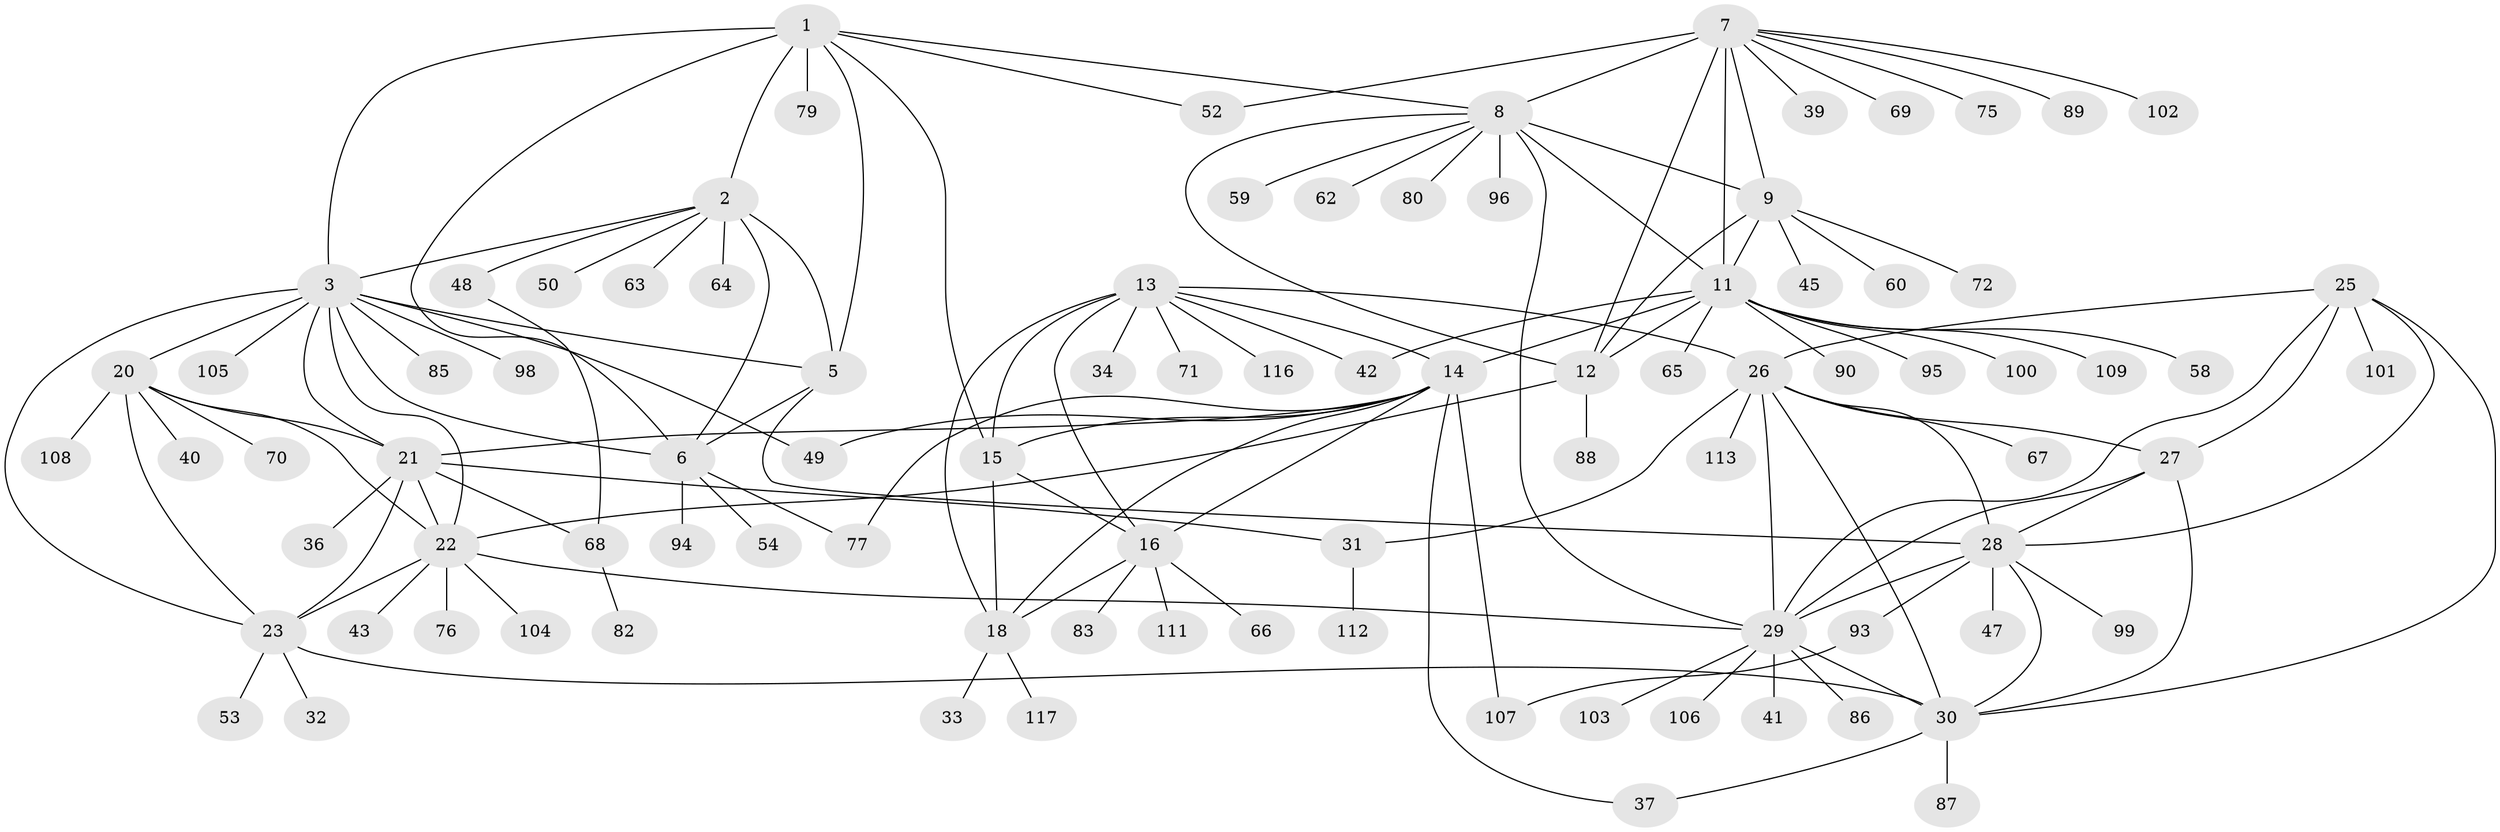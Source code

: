 // Generated by graph-tools (version 1.1) at 2025/52/02/27/25 19:52:15]
// undirected, 92 vertices, 140 edges
graph export_dot {
graph [start="1"]
  node [color=gray90,style=filled];
  1 [super="+78"];
  2 [super="+4"];
  3 [super="+19"];
  5 [super="+57"];
  6 [super="+110"];
  7 [super="+10"];
  8 [super="+73"];
  9 [super="+74"];
  11 [super="+56"];
  12 [super="+92"];
  13 [super="+38"];
  14 [super="+46"];
  15 [super="+118"];
  16 [super="+17"];
  18;
  20 [super="+44"];
  21 [super="+119"];
  22;
  23 [super="+24"];
  25;
  26 [super="+35"];
  27 [super="+91"];
  28 [super="+97"];
  29 [super="+84"];
  30 [super="+61"];
  31 [super="+55"];
  32 [super="+115"];
  33;
  34;
  36;
  37;
  39;
  40;
  41;
  42;
  43 [super="+51"];
  45;
  47;
  48;
  49;
  50;
  52;
  53;
  54;
  58;
  59;
  60;
  62;
  63;
  64;
  65;
  66;
  67;
  68 [super="+81"];
  69;
  70;
  71;
  72;
  75;
  76;
  77;
  79;
  80;
  82;
  83;
  85;
  86;
  87;
  88;
  89;
  90;
  93;
  94 [super="+114"];
  95 [super="+120"];
  96;
  98;
  99;
  100;
  101;
  102;
  103;
  104;
  105;
  106;
  107;
  108;
  109;
  111;
  112;
  113;
  116;
  117;
  1 -- 2 [weight=2];
  1 -- 3;
  1 -- 5;
  1 -- 6;
  1 -- 8;
  1 -- 15;
  1 -- 52;
  1 -- 79;
  2 -- 3 [weight=2];
  2 -- 5 [weight=2];
  2 -- 6 [weight=2];
  2 -- 64;
  2 -- 48;
  2 -- 50;
  2 -- 63;
  3 -- 5;
  3 -- 6;
  3 -- 98;
  3 -- 105;
  3 -- 49;
  3 -- 20;
  3 -- 21;
  3 -- 22;
  3 -- 23 [weight=2];
  3 -- 85;
  5 -- 6;
  5 -- 28;
  6 -- 54;
  6 -- 77;
  6 -- 94;
  7 -- 8 [weight=2];
  7 -- 9 [weight=2];
  7 -- 11 [weight=2];
  7 -- 12 [weight=2];
  7 -- 39;
  7 -- 69;
  7 -- 75;
  7 -- 89;
  7 -- 52;
  7 -- 102;
  8 -- 9;
  8 -- 11;
  8 -- 12;
  8 -- 29;
  8 -- 59;
  8 -- 62;
  8 -- 80;
  8 -- 96;
  9 -- 11;
  9 -- 12;
  9 -- 45;
  9 -- 60;
  9 -- 72;
  11 -- 12;
  11 -- 14;
  11 -- 42;
  11 -- 58;
  11 -- 65;
  11 -- 95;
  11 -- 90;
  11 -- 100;
  11 -- 109;
  12 -- 22;
  12 -- 88;
  13 -- 14;
  13 -- 15;
  13 -- 16 [weight=2];
  13 -- 18;
  13 -- 26;
  13 -- 34;
  13 -- 42;
  13 -- 116;
  13 -- 71;
  14 -- 15;
  14 -- 16 [weight=2];
  14 -- 18;
  14 -- 21 [weight=2];
  14 -- 37;
  14 -- 49;
  14 -- 77;
  14 -- 107;
  15 -- 16 [weight=2];
  15 -- 18;
  16 -- 18 [weight=2];
  16 -- 66;
  16 -- 83;
  16 -- 111;
  18 -- 33;
  18 -- 117;
  20 -- 21;
  20 -- 22;
  20 -- 23 [weight=2];
  20 -- 40;
  20 -- 70;
  20 -- 108;
  21 -- 22;
  21 -- 23 [weight=2];
  21 -- 36;
  21 -- 68;
  21 -- 31;
  22 -- 23 [weight=2];
  22 -- 43;
  22 -- 76;
  22 -- 104;
  22 -- 29;
  23 -- 53;
  23 -- 32;
  23 -- 30;
  25 -- 26;
  25 -- 27;
  25 -- 28;
  25 -- 29;
  25 -- 30;
  25 -- 101;
  26 -- 27;
  26 -- 28;
  26 -- 29;
  26 -- 30;
  26 -- 31;
  26 -- 67;
  26 -- 113;
  27 -- 28;
  27 -- 29;
  27 -- 30;
  28 -- 29;
  28 -- 30;
  28 -- 47;
  28 -- 93;
  28 -- 99;
  29 -- 30;
  29 -- 41;
  29 -- 86;
  29 -- 103;
  29 -- 106;
  30 -- 37;
  30 -- 87;
  31 -- 112;
  48 -- 68;
  68 -- 82;
  93 -- 107;
}
